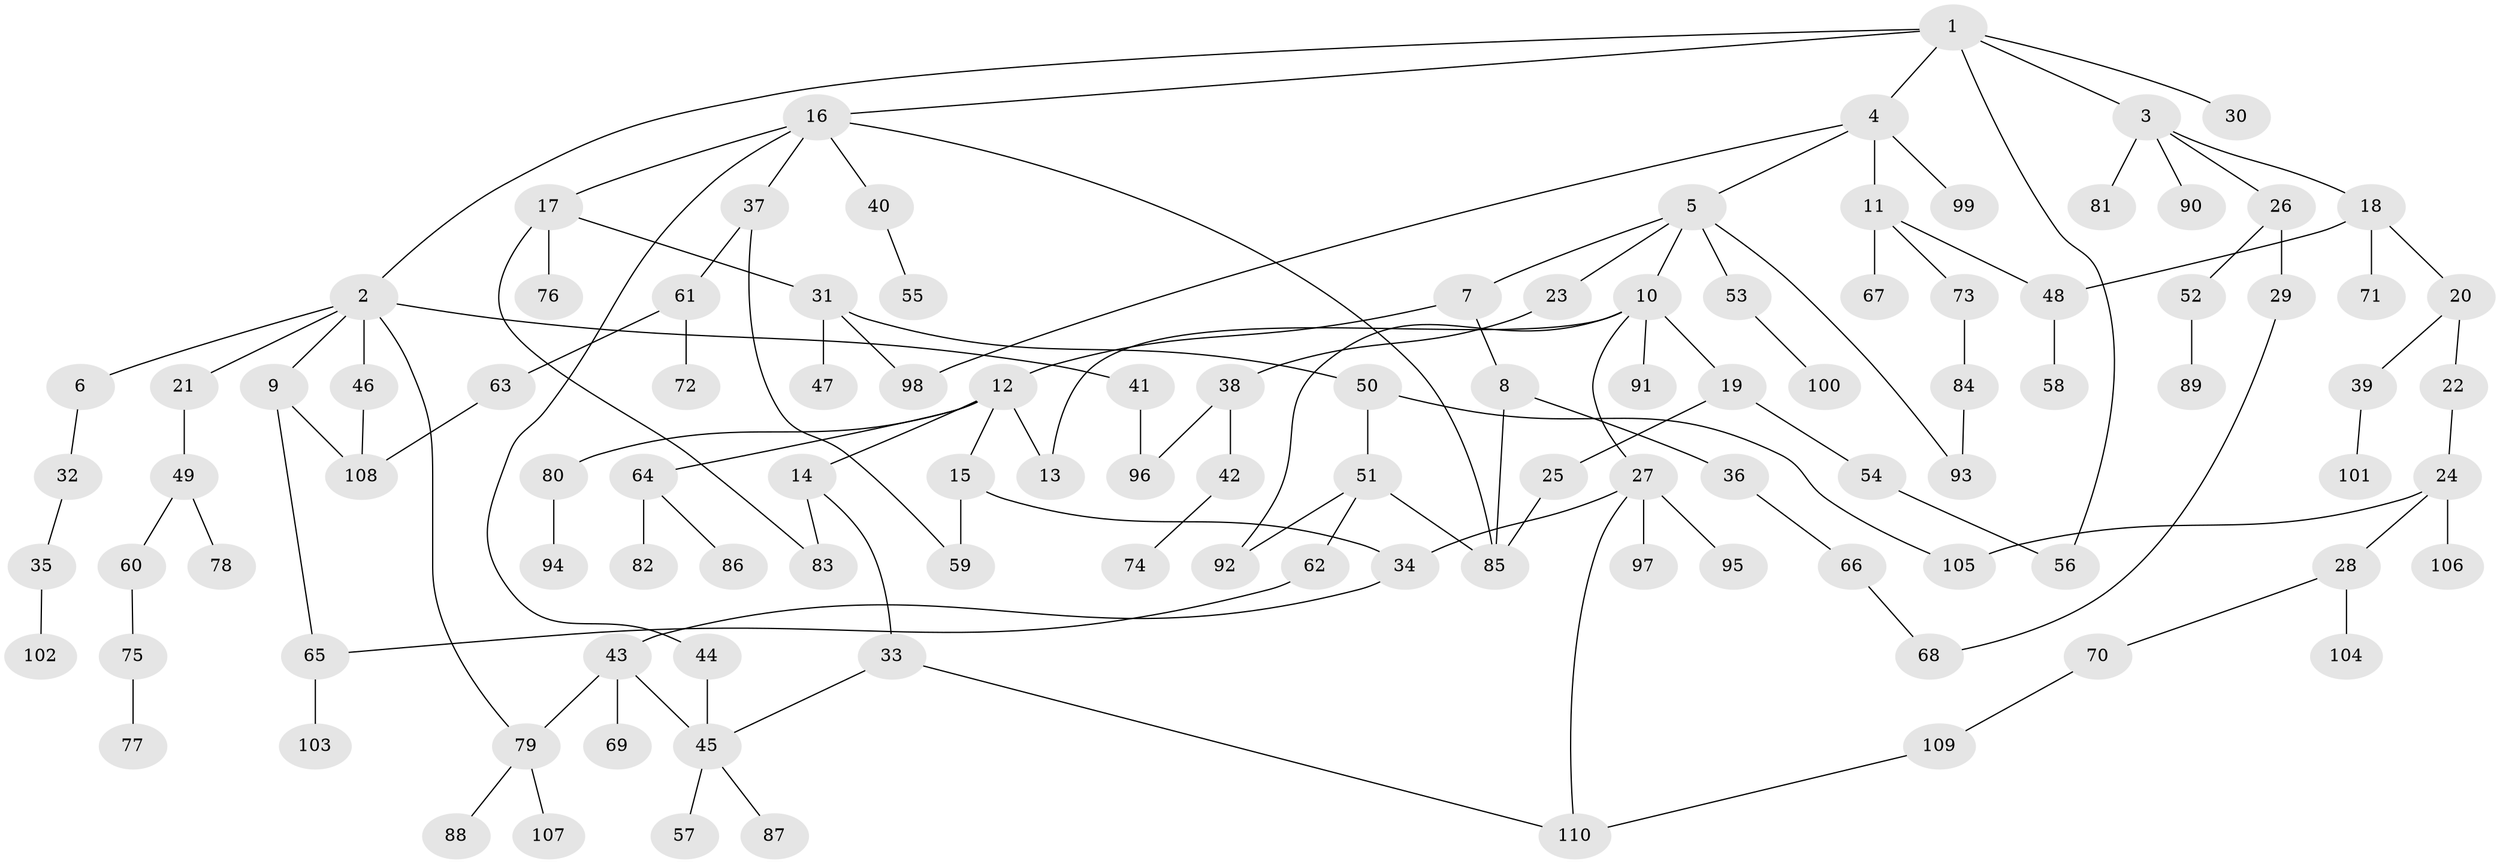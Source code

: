 // Generated by graph-tools (version 1.1) at 2025/13/03/09/25 04:13:25]
// undirected, 110 vertices, 132 edges
graph export_dot {
graph [start="1"]
  node [color=gray90,style=filled];
  1;
  2;
  3;
  4;
  5;
  6;
  7;
  8;
  9;
  10;
  11;
  12;
  13;
  14;
  15;
  16;
  17;
  18;
  19;
  20;
  21;
  22;
  23;
  24;
  25;
  26;
  27;
  28;
  29;
  30;
  31;
  32;
  33;
  34;
  35;
  36;
  37;
  38;
  39;
  40;
  41;
  42;
  43;
  44;
  45;
  46;
  47;
  48;
  49;
  50;
  51;
  52;
  53;
  54;
  55;
  56;
  57;
  58;
  59;
  60;
  61;
  62;
  63;
  64;
  65;
  66;
  67;
  68;
  69;
  70;
  71;
  72;
  73;
  74;
  75;
  76;
  77;
  78;
  79;
  80;
  81;
  82;
  83;
  84;
  85;
  86;
  87;
  88;
  89;
  90;
  91;
  92;
  93;
  94;
  95;
  96;
  97;
  98;
  99;
  100;
  101;
  102;
  103;
  104;
  105;
  106;
  107;
  108;
  109;
  110;
  1 -- 2;
  1 -- 3;
  1 -- 4;
  1 -- 16;
  1 -- 30;
  1 -- 56;
  2 -- 6;
  2 -- 9;
  2 -- 21;
  2 -- 41;
  2 -- 46;
  2 -- 79;
  3 -- 18;
  3 -- 26;
  3 -- 81;
  3 -- 90;
  4 -- 5;
  4 -- 11;
  4 -- 98;
  4 -- 99;
  5 -- 7;
  5 -- 10;
  5 -- 23;
  5 -- 53;
  5 -- 93;
  6 -- 32;
  7 -- 8;
  7 -- 12;
  8 -- 36;
  8 -- 85;
  9 -- 65;
  9 -- 108;
  10 -- 13;
  10 -- 19;
  10 -- 27;
  10 -- 91;
  10 -- 92;
  11 -- 67;
  11 -- 73;
  11 -- 48;
  12 -- 14;
  12 -- 15;
  12 -- 64;
  12 -- 80;
  12 -- 13;
  14 -- 33;
  14 -- 83;
  15 -- 34;
  15 -- 59;
  16 -- 17;
  16 -- 37;
  16 -- 40;
  16 -- 44;
  16 -- 85;
  17 -- 31;
  17 -- 76;
  17 -- 83;
  18 -- 20;
  18 -- 48;
  18 -- 71;
  19 -- 25;
  19 -- 54;
  20 -- 22;
  20 -- 39;
  21 -- 49;
  22 -- 24;
  23 -- 38;
  24 -- 28;
  24 -- 105;
  24 -- 106;
  25 -- 85;
  26 -- 29;
  26 -- 52;
  27 -- 95;
  27 -- 97;
  27 -- 110;
  27 -- 34;
  28 -- 70;
  28 -- 104;
  29 -- 68;
  31 -- 47;
  31 -- 50;
  31 -- 98;
  32 -- 35;
  33 -- 110;
  33 -- 45;
  34 -- 43;
  35 -- 102;
  36 -- 66;
  37 -- 61;
  37 -- 59;
  38 -- 42;
  38 -- 96;
  39 -- 101;
  40 -- 55;
  41 -- 96;
  42 -- 74;
  43 -- 45;
  43 -- 69;
  43 -- 79;
  44 -- 45;
  45 -- 57;
  45 -- 87;
  46 -- 108;
  48 -- 58;
  49 -- 60;
  49 -- 78;
  50 -- 51;
  50 -- 105;
  51 -- 62;
  51 -- 92;
  51 -- 85;
  52 -- 89;
  53 -- 100;
  54 -- 56;
  60 -- 75;
  61 -- 63;
  61 -- 72;
  62 -- 65;
  63 -- 108;
  64 -- 82;
  64 -- 86;
  65 -- 103;
  66 -- 68;
  70 -- 109;
  73 -- 84;
  75 -- 77;
  79 -- 88;
  79 -- 107;
  80 -- 94;
  84 -- 93;
  109 -- 110;
}
